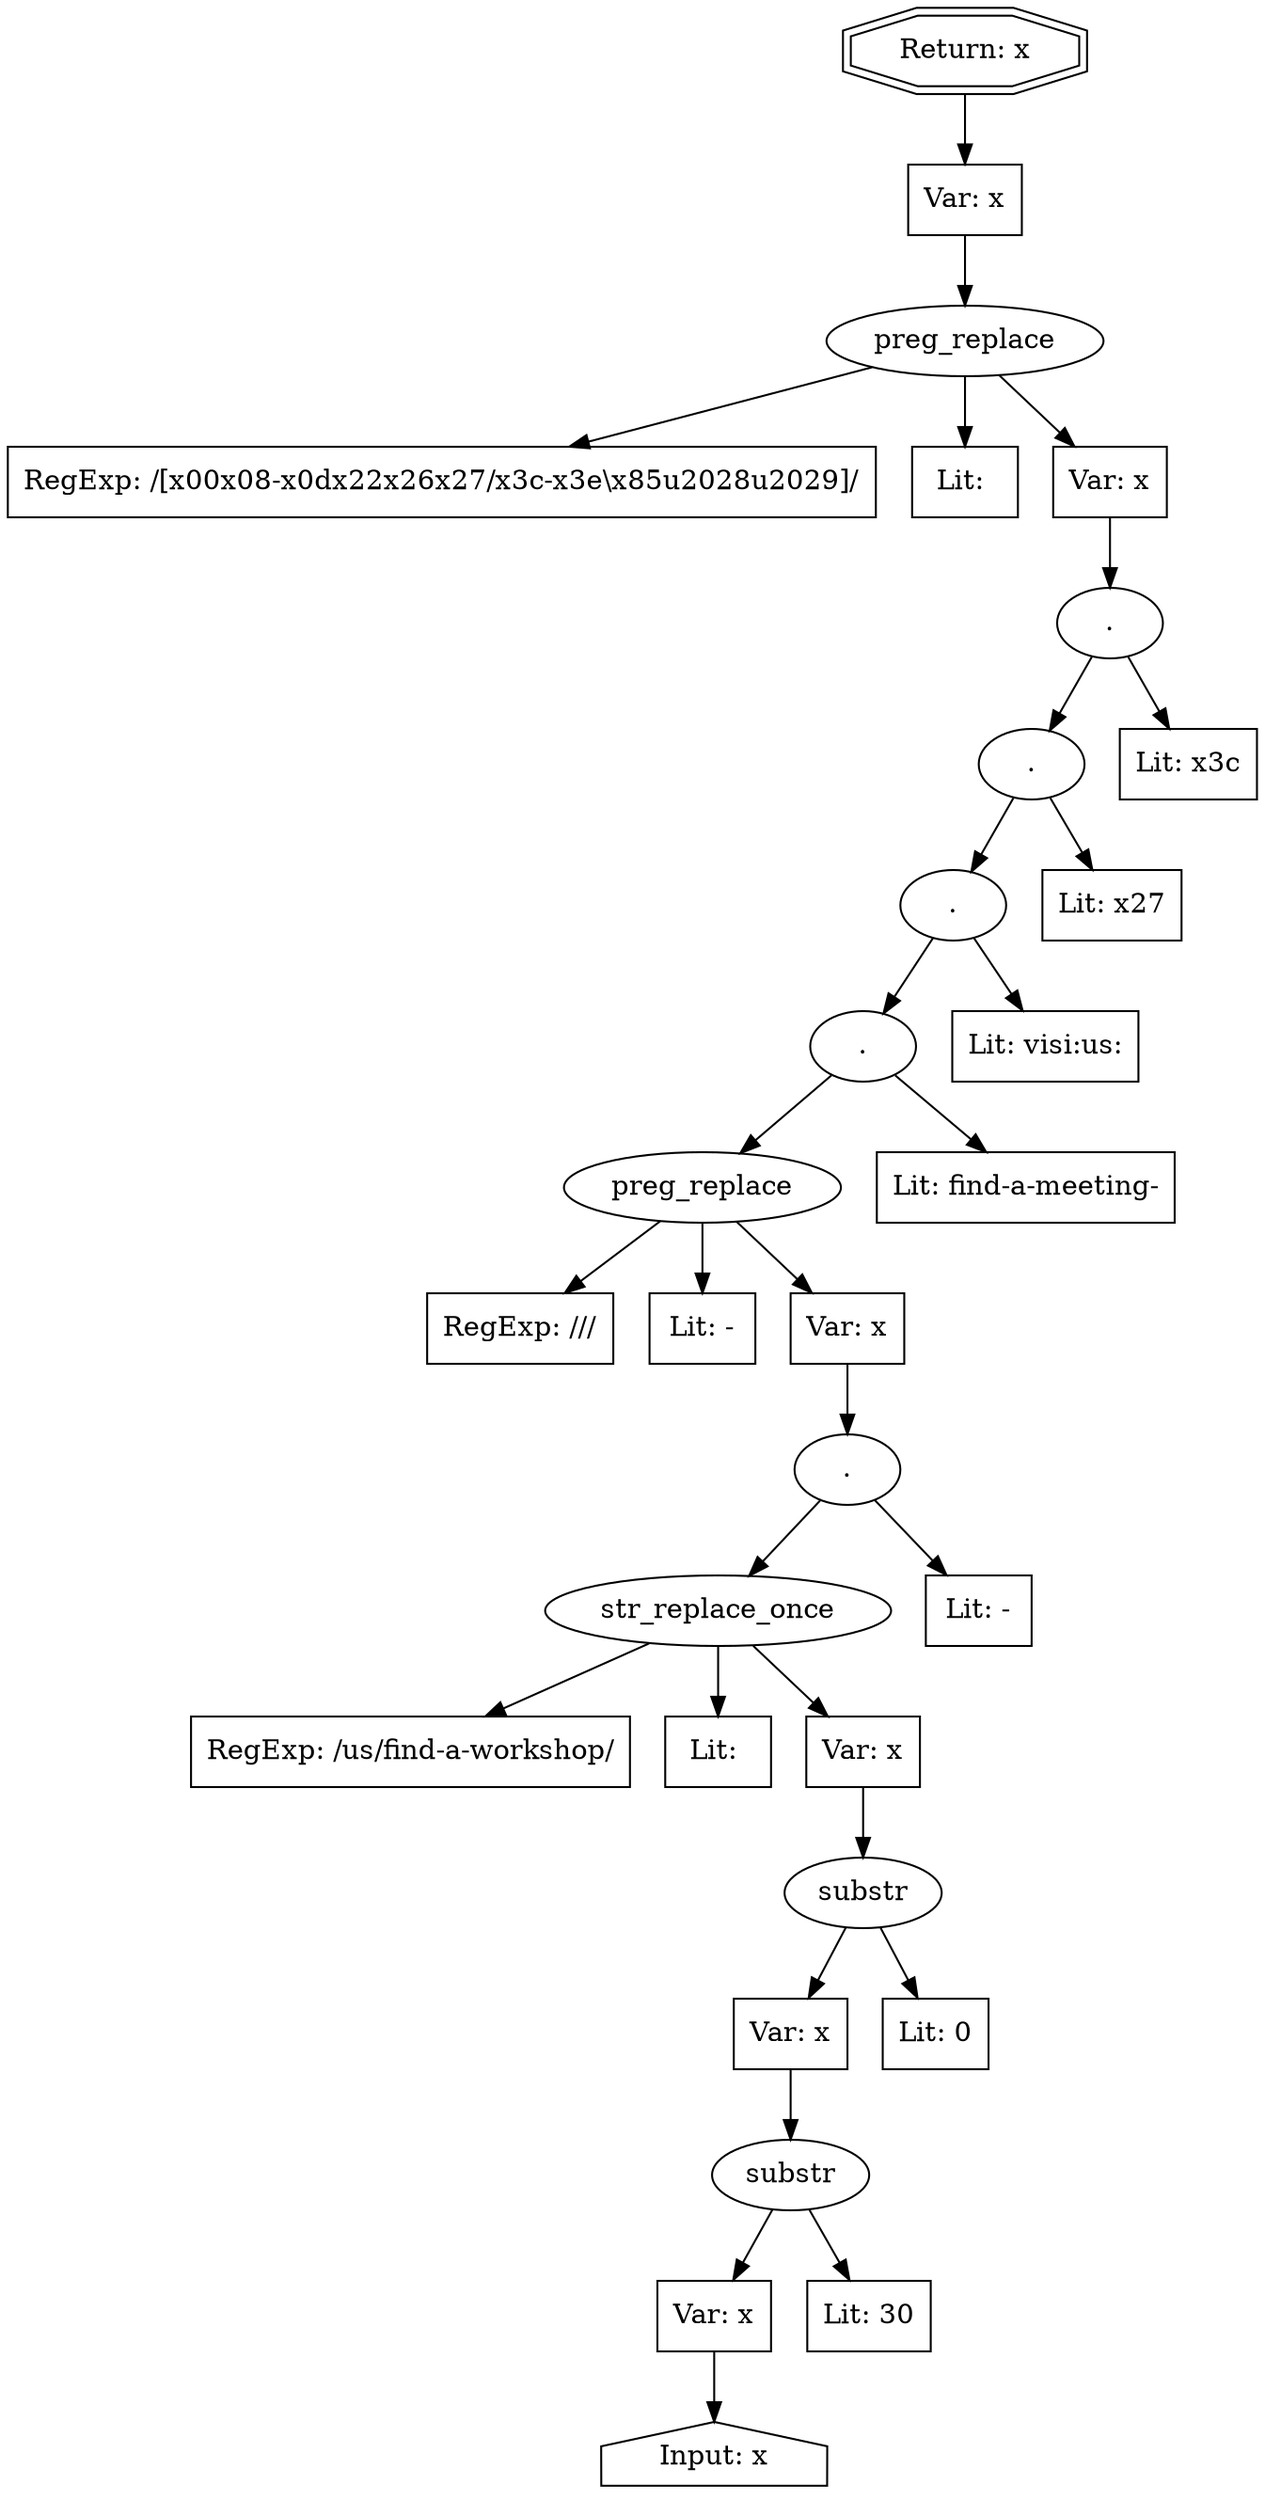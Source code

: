 // Finding: 9757513a-6649-47e5-a105-2105afb86781
// Finding.url: https://www.example413.com/us/find-a-workshop/locations##</iframe></style></script></object></embed></textarea><img src=x onerror=taintfoxLog('1c241db09b4a416e8337f1ca92f8a4cf')><!--/*
// Finding.parentloc: https://www.example413.com/us/find-a-workshop/locations##</iframe></style></script></object></embed></textarea><img src=x onerror=taintfoxLog('1c241db09b4a416e8337f1ca92f8a4cf')><!--/*
// Finding.domain: www.example413.com
// Finding.base_domain: example413.com
// Finding.source: location.href
// Finding.sink: innerHTML
// Sanitizer.score: 9
// Sanitizer.name: qd[7]
// Sanitizer.location: https://www.example22.com/gtm.js?id=GTM-WBXVMXS - qd[7]:3675:426
// Finding.begin: 462
// Finding.end: 494
// Finding.original_uuid: 4a68147f-17df-4513-90da-abedf0465cee
// Finding.TwentyFiveMillionFlowsId: -9820347
// Finding.script: https://www.example22.com/gtm.js?id=GTM-WBXVMXS
// Finding.line: 3697
// Exploit.uuid: 1c241db0-9b4a-416e-8337-f1ca92f8a4cf
// Exploit.success: false
// Exploit.status: validated
// Exploit.method: C
// Exploit.type: html
// Exploit.token: text
// Exploit.content: s
// Exploit.quote_type: None
// Exploit.tag: None
// Exploit.break_out: #</iframe></style></script></object></embed></textarea><img src=x onerror=
// Exploit.break_in: ><!--/*
// Exploit.payload: #</iframe></style></script></object></embed></textarea><img src=x onerror=taintfoxLog(1)><!--/*
// Exploit.begin_taint_url: 50
// Exploit.end_taint_url: 59
// Exploit.replace_begin_url: 59
// Exploit.replace_end_url: 59
// Exploit.replace_begin_param: 326
// Exploit.replace_end_param: 326
// Issues.LargestEncodeAttrStringChain: 0
// Issues.LargestTextFragmentEncodeChainLength: 0
// Issues.HasApproximation: true
// Issues.HasMissingImplementation: false
// Issues.HasInfiniteRegexWithFunctionReplacer: false
// Issues.MergedSplitAndJoins: false
// Issues.HasUrlInRhsOfReplace: false
// Issues.HasUrlInLhsOfReplace: false
// Issues.HasCookieValueInLhsOfreplace: false
// Issues.HasCookieValueInRhsOfreplace: false
// Issues.HasCookieValueInMatchPattern: false
// Issues.HasCookieValueInExecPattern: false
// Issues.RemovedLRConcats: true
// Issues.RemovedReplaceArtifacts: false
// Issues.HasUrlInMatchPattern: false
// Issues.HasUrlInExecPattern: false
// Issues.RemovedNOPreplaces: false
// Issues.Known_sanitizer: false
// DepGraph.hash: 1648122353
// DepGraph.sanitizer_hash: 1896644210
// Removed LR concats 
// Removed LR concats 
// Removed LR concats 
// Removed LR concats 
// Removed LR concats 
// Approximated Implementation for: replace([\x00\x08-\x0d\x22\x26\x27\/\x3c-\x3e\\\x85\u2028\u2029]/g: 1, s: 0, u: 0, m: 0, i: 0 [escapes(<: 1, >: 1, &: 1, ": 1, ': 1, /: 1, \: 1, =: 1), function_rhs: true], 'function(a){return yd[a]}') - Other Exception: ReferenceError: yd is not defined 
digraph cfg {
n0 [shape=house, label="Input: x"];
n1 [shape=ellipse, label="substr"];
n2 [shape=box, label="Var: x"];
n3 [shape=box, label="Lit: 30"];
n4 [shape=ellipse, label="substr"];
n5 [shape=box, label="Var: x"];
n6 [shape=box, label="Lit: 0"];
n7 [shape=ellipse, label="str_replace_once"];
n8 [shape=box, label="RegExp: /us\/find-a-workshop/"];
n9 [shape=box, label="Lit: "];
n10 [shape=box, label="Var: x"];
n11 [shape=ellipse, label="."];
n12 [shape=box, label="Lit: -"];
n13 [shape=ellipse, label="preg_replace"];
n14 [shape=box, label="RegExp: /\//"];
n15 [shape=box, label="Lit: -"];
n16 [shape=box, label="Var: x"];
n17 [shape=ellipse, label="."];
n18 [shape=box, label="Lit: find-a-meeting-"];
n19 [shape=ellipse, label="."];
n20 [shape=box, label="Lit: visi:us:"];
n21 [shape=ellipse, label="."];
n22 [shape=box, label="Lit: \x27"];
n23 [shape=ellipse, label="."];
n24 [shape=box, label="Lit: \x3c"];
n25 [shape=ellipse, label="preg_replace"];
n26 [shape=box, label="RegExp: /[\x00\x08-\x0d\x22\x26\x27\/\x3c-\x3e\\\x85\u2028\u2029]/"];
n27 [shape=box, label="Lit: "];
n28 [shape=box, label="Var: x"];
n29 [shape=box, label="Var: x"];
n30 [shape=doubleoctagon, label="Return: x"];
n2 -> n0;
n1 -> n2;
n1 -> n3;
n5 -> n1;
n4 -> n5;
n4 -> n6;
n10 -> n4;
n7 -> n8;
n7 -> n9;
n7 -> n10;
n11 -> n7;
n11 -> n12;
n16 -> n11;
n13 -> n14;
n13 -> n15;
n13 -> n16;
n17 -> n18;
n17 -> n13;
n19 -> n20;
n19 -> n17;
n21 -> n19;
n21 -> n22;
n23 -> n21;
n23 -> n24;
n28 -> n23;
n25 -> n26;
n25 -> n27;
n25 -> n28;
n29 -> n25;
n30 -> n29;
}